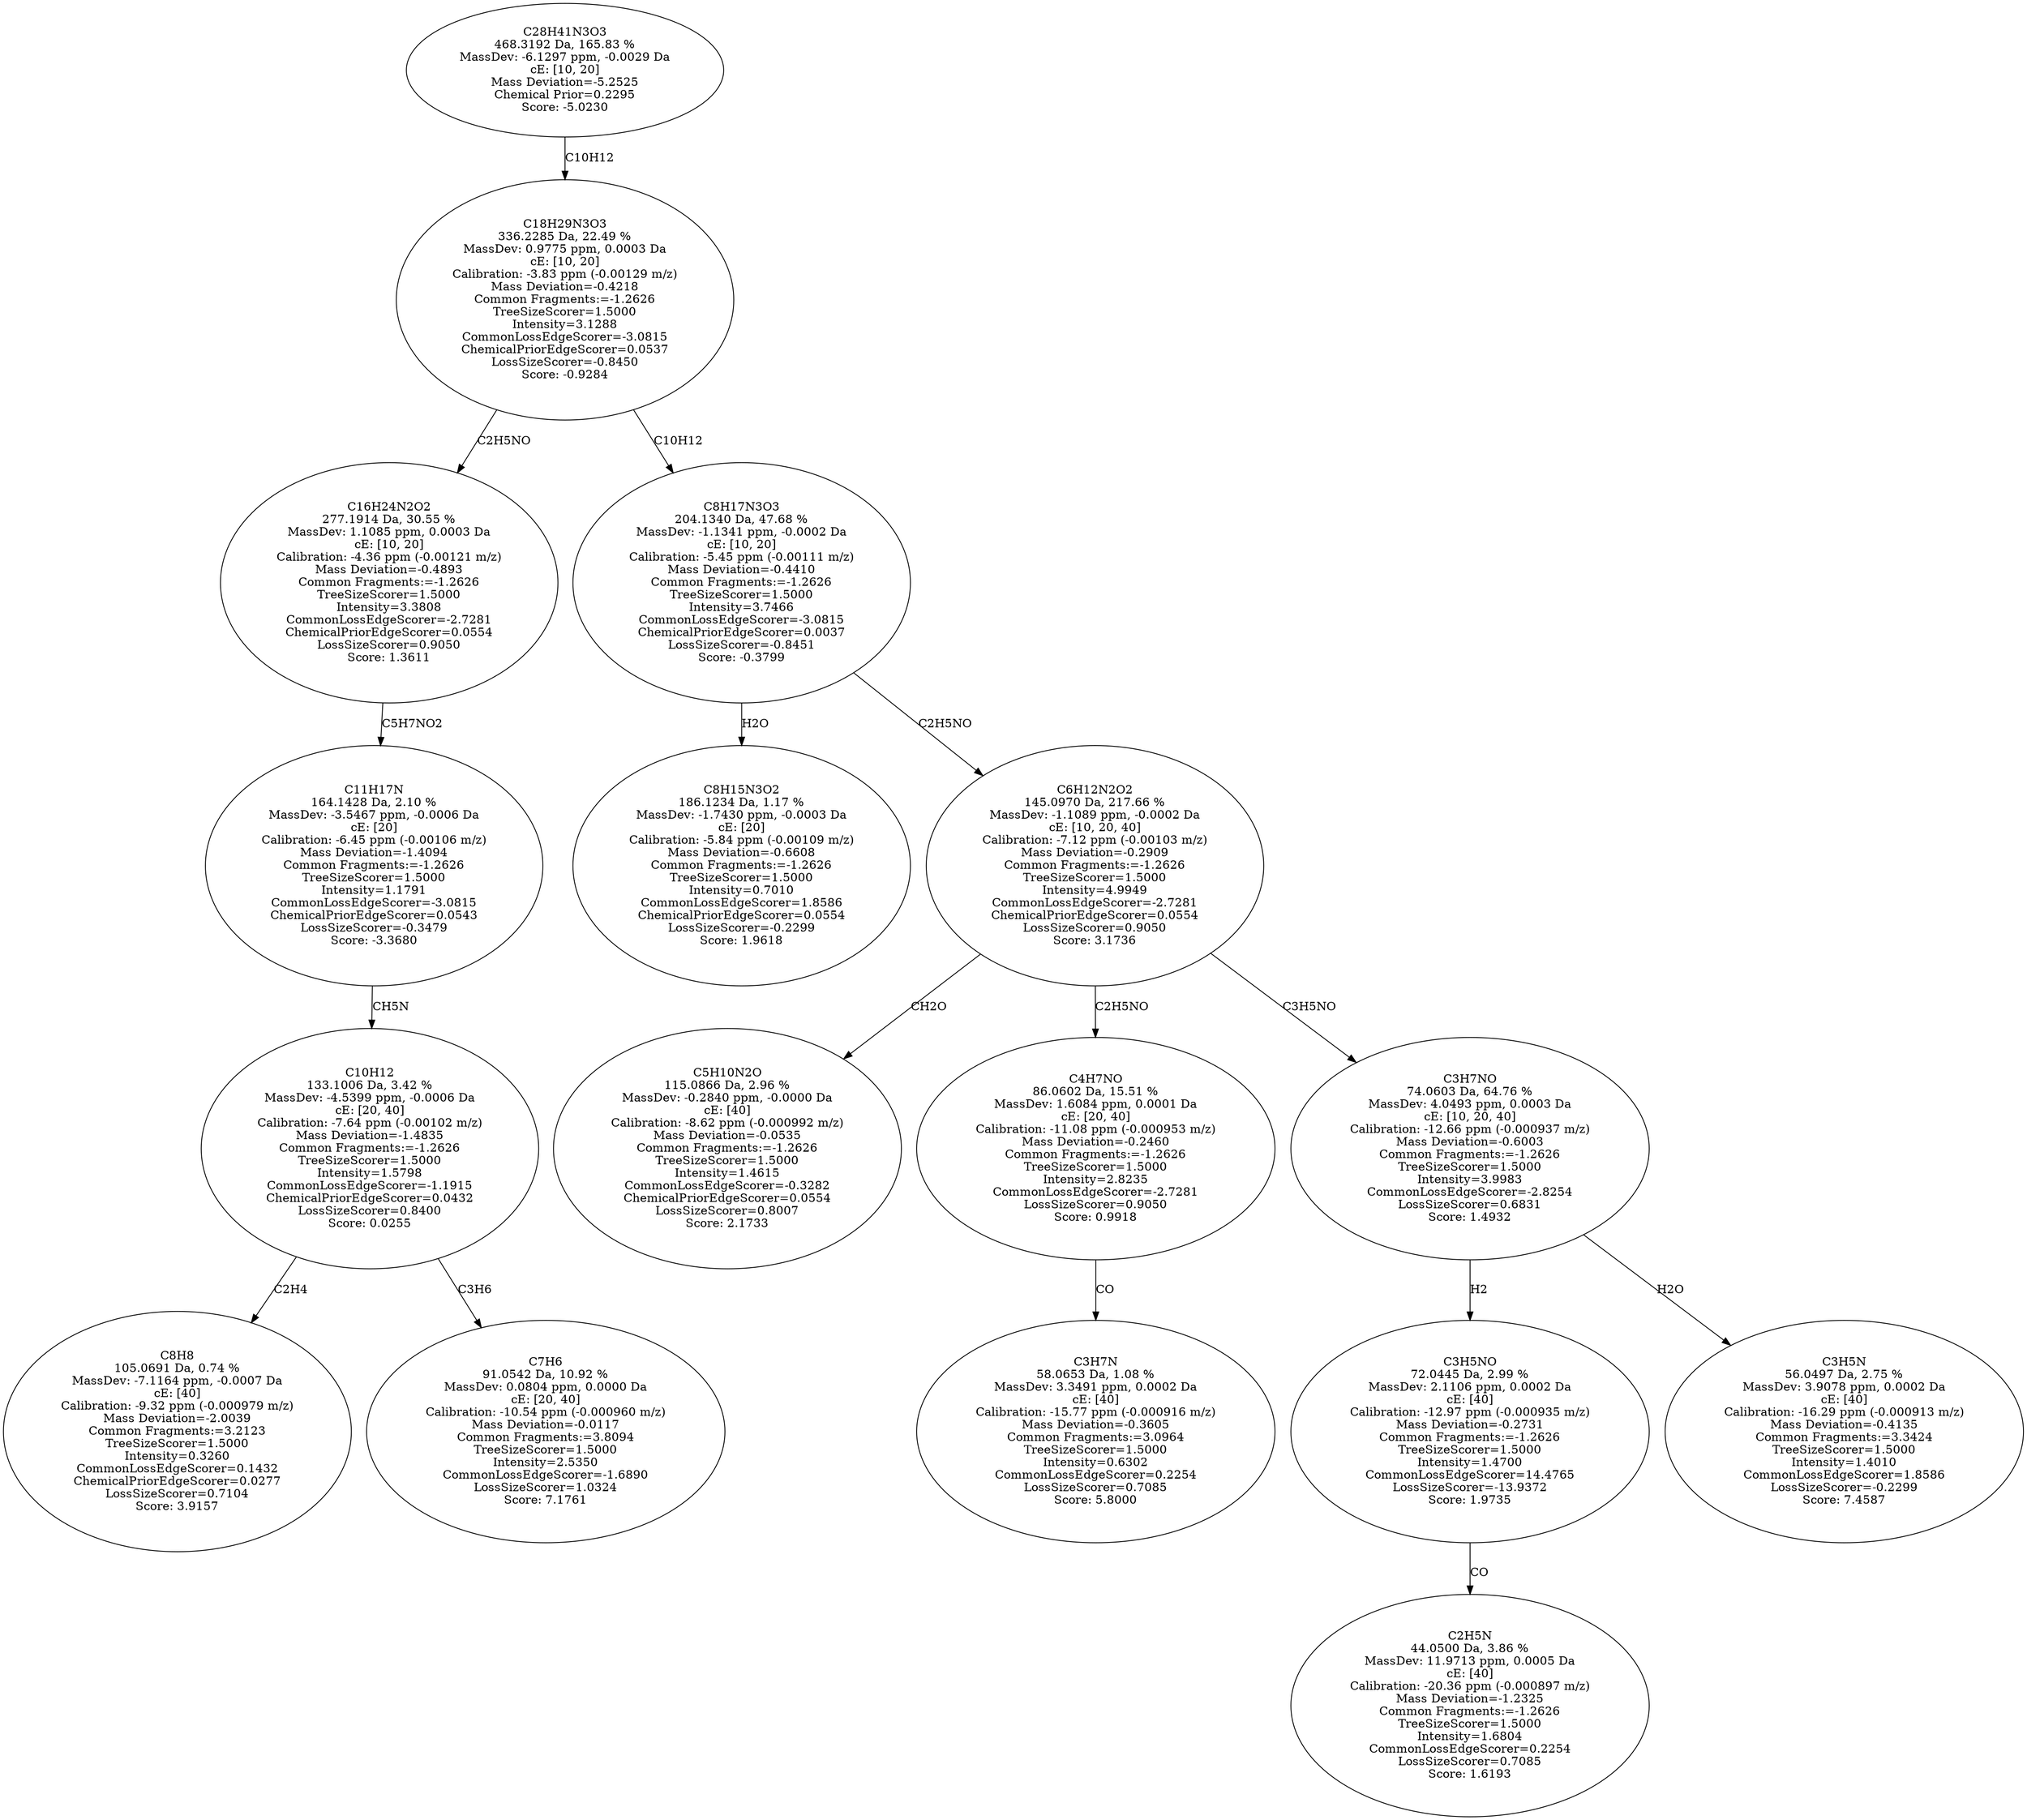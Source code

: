 strict digraph {
v1 [label="C8H8\n105.0691 Da, 0.74 %\nMassDev: -7.1164 ppm, -0.0007 Da\ncE: [40]\nCalibration: -9.32 ppm (-0.000979 m/z)\nMass Deviation=-2.0039\nCommon Fragments:=3.2123\nTreeSizeScorer=1.5000\nIntensity=0.3260\nCommonLossEdgeScorer=0.1432\nChemicalPriorEdgeScorer=0.0277\nLossSizeScorer=0.7104\nScore: 3.9157"];
v2 [label="C7H6\n91.0542 Da, 10.92 %\nMassDev: 0.0804 ppm, 0.0000 Da\ncE: [20, 40]\nCalibration: -10.54 ppm (-0.000960 m/z)\nMass Deviation=-0.0117\nCommon Fragments:=3.8094\nTreeSizeScorer=1.5000\nIntensity=2.5350\nCommonLossEdgeScorer=-1.6890\nLossSizeScorer=1.0324\nScore: 7.1761"];
v3 [label="C10H12\n133.1006 Da, 3.42 %\nMassDev: -4.5399 ppm, -0.0006 Da\ncE: [20, 40]\nCalibration: -7.64 ppm (-0.00102 m/z)\nMass Deviation=-1.4835\nCommon Fragments:=-1.2626\nTreeSizeScorer=1.5000\nIntensity=1.5798\nCommonLossEdgeScorer=-1.1915\nChemicalPriorEdgeScorer=0.0432\nLossSizeScorer=0.8400\nScore: 0.0255"];
v4 [label="C11H17N\n164.1428 Da, 2.10 %\nMassDev: -3.5467 ppm, -0.0006 Da\ncE: [20]\nCalibration: -6.45 ppm (-0.00106 m/z)\nMass Deviation=-1.4094\nCommon Fragments:=-1.2626\nTreeSizeScorer=1.5000\nIntensity=1.1791\nCommonLossEdgeScorer=-3.0815\nChemicalPriorEdgeScorer=0.0543\nLossSizeScorer=-0.3479\nScore: -3.3680"];
v5 [label="C16H24N2O2\n277.1914 Da, 30.55 %\nMassDev: 1.1085 ppm, 0.0003 Da\ncE: [10, 20]\nCalibration: -4.36 ppm (-0.00121 m/z)\nMass Deviation=-0.4893\nCommon Fragments:=-1.2626\nTreeSizeScorer=1.5000\nIntensity=3.3808\nCommonLossEdgeScorer=-2.7281\nChemicalPriorEdgeScorer=0.0554\nLossSizeScorer=0.9050\nScore: 1.3611"];
v6 [label="C8H15N3O2\n186.1234 Da, 1.17 %\nMassDev: -1.7430 ppm, -0.0003 Da\ncE: [20]\nCalibration: -5.84 ppm (-0.00109 m/z)\nMass Deviation=-0.6608\nCommon Fragments:=-1.2626\nTreeSizeScorer=1.5000\nIntensity=0.7010\nCommonLossEdgeScorer=1.8586\nChemicalPriorEdgeScorer=0.0554\nLossSizeScorer=-0.2299\nScore: 1.9618"];
v7 [label="C5H10N2O\n115.0866 Da, 2.96 %\nMassDev: -0.2840 ppm, -0.0000 Da\ncE: [40]\nCalibration: -8.62 ppm (-0.000992 m/z)\nMass Deviation=-0.0535\nCommon Fragments:=-1.2626\nTreeSizeScorer=1.5000\nIntensity=1.4615\nCommonLossEdgeScorer=-0.3282\nChemicalPriorEdgeScorer=0.0554\nLossSizeScorer=0.8007\nScore: 2.1733"];
v8 [label="C3H7N\n58.0653 Da, 1.08 %\nMassDev: 3.3491 ppm, 0.0002 Da\ncE: [40]\nCalibration: -15.77 ppm (-0.000916 m/z)\nMass Deviation=-0.3605\nCommon Fragments:=3.0964\nTreeSizeScorer=1.5000\nIntensity=0.6302\nCommonLossEdgeScorer=0.2254\nLossSizeScorer=0.7085\nScore: 5.8000"];
v9 [label="C4H7NO\n86.0602 Da, 15.51 %\nMassDev: 1.6084 ppm, 0.0001 Da\ncE: [20, 40]\nCalibration: -11.08 ppm (-0.000953 m/z)\nMass Deviation=-0.2460\nCommon Fragments:=-1.2626\nTreeSizeScorer=1.5000\nIntensity=2.8235\nCommonLossEdgeScorer=-2.7281\nLossSizeScorer=0.9050\nScore: 0.9918"];
v10 [label="C2H5N\n44.0500 Da, 3.86 %\nMassDev: 11.9713 ppm, 0.0005 Da\ncE: [40]\nCalibration: -20.36 ppm (-0.000897 m/z)\nMass Deviation=-1.2325\nCommon Fragments:=-1.2626\nTreeSizeScorer=1.5000\nIntensity=1.6804\nCommonLossEdgeScorer=0.2254\nLossSizeScorer=0.7085\nScore: 1.6193"];
v11 [label="C3H5NO\n72.0445 Da, 2.99 %\nMassDev: 2.1106 ppm, 0.0002 Da\ncE: [40]\nCalibration: -12.97 ppm (-0.000935 m/z)\nMass Deviation=-0.2731\nCommon Fragments:=-1.2626\nTreeSizeScorer=1.5000\nIntensity=1.4700\nCommonLossEdgeScorer=14.4765\nLossSizeScorer=-13.9372\nScore: 1.9735"];
v12 [label="C3H5N\n56.0497 Da, 2.75 %\nMassDev: 3.9078 ppm, 0.0002 Da\ncE: [40]\nCalibration: -16.29 ppm (-0.000913 m/z)\nMass Deviation=-0.4135\nCommon Fragments:=3.3424\nTreeSizeScorer=1.5000\nIntensity=1.4010\nCommonLossEdgeScorer=1.8586\nLossSizeScorer=-0.2299\nScore: 7.4587"];
v13 [label="C3H7NO\n74.0603 Da, 64.76 %\nMassDev: 4.0493 ppm, 0.0003 Da\ncE: [10, 20, 40]\nCalibration: -12.66 ppm (-0.000937 m/z)\nMass Deviation=-0.6003\nCommon Fragments:=-1.2626\nTreeSizeScorer=1.5000\nIntensity=3.9983\nCommonLossEdgeScorer=-2.8254\nLossSizeScorer=0.6831\nScore: 1.4932"];
v14 [label="C6H12N2O2\n145.0970 Da, 217.66 %\nMassDev: -1.1089 ppm, -0.0002 Da\ncE: [10, 20, 40]\nCalibration: -7.12 ppm (-0.00103 m/z)\nMass Deviation=-0.2909\nCommon Fragments:=-1.2626\nTreeSizeScorer=1.5000\nIntensity=4.9949\nCommonLossEdgeScorer=-2.7281\nChemicalPriorEdgeScorer=0.0554\nLossSizeScorer=0.9050\nScore: 3.1736"];
v15 [label="C8H17N3O3\n204.1340 Da, 47.68 %\nMassDev: -1.1341 ppm, -0.0002 Da\ncE: [10, 20]\nCalibration: -5.45 ppm (-0.00111 m/z)\nMass Deviation=-0.4410\nCommon Fragments:=-1.2626\nTreeSizeScorer=1.5000\nIntensity=3.7466\nCommonLossEdgeScorer=-3.0815\nChemicalPriorEdgeScorer=0.0037\nLossSizeScorer=-0.8451\nScore: -0.3799"];
v16 [label="C18H29N3O3\n336.2285 Da, 22.49 %\nMassDev: 0.9775 ppm, 0.0003 Da\ncE: [10, 20]\nCalibration: -3.83 ppm (-0.00129 m/z)\nMass Deviation=-0.4218\nCommon Fragments:=-1.2626\nTreeSizeScorer=1.5000\nIntensity=3.1288\nCommonLossEdgeScorer=-3.0815\nChemicalPriorEdgeScorer=0.0537\nLossSizeScorer=-0.8450\nScore: -0.9284"];
v17 [label="C28H41N3O3\n468.3192 Da, 165.83 %\nMassDev: -6.1297 ppm, -0.0029 Da\ncE: [10, 20]\nMass Deviation=-5.2525\nChemical Prior=0.2295\nScore: -5.0230"];
v3 -> v1 [label="C2H4"];
v3 -> v2 [label="C3H6"];
v4 -> v3 [label="CH5N"];
v5 -> v4 [label="C5H7NO2"];
v16 -> v5 [label="C2H5NO"];
v15 -> v6 [label="H2O"];
v14 -> v7 [label="CH2O"];
v9 -> v8 [label="CO"];
v14 -> v9 [label="C2H5NO"];
v11 -> v10 [label="CO"];
v13 -> v11 [label="H2"];
v13 -> v12 [label="H2O"];
v14 -> v13 [label="C3H5NO"];
v15 -> v14 [label="C2H5NO"];
v16 -> v15 [label="C10H12"];
v17 -> v16 [label="C10H12"];
}